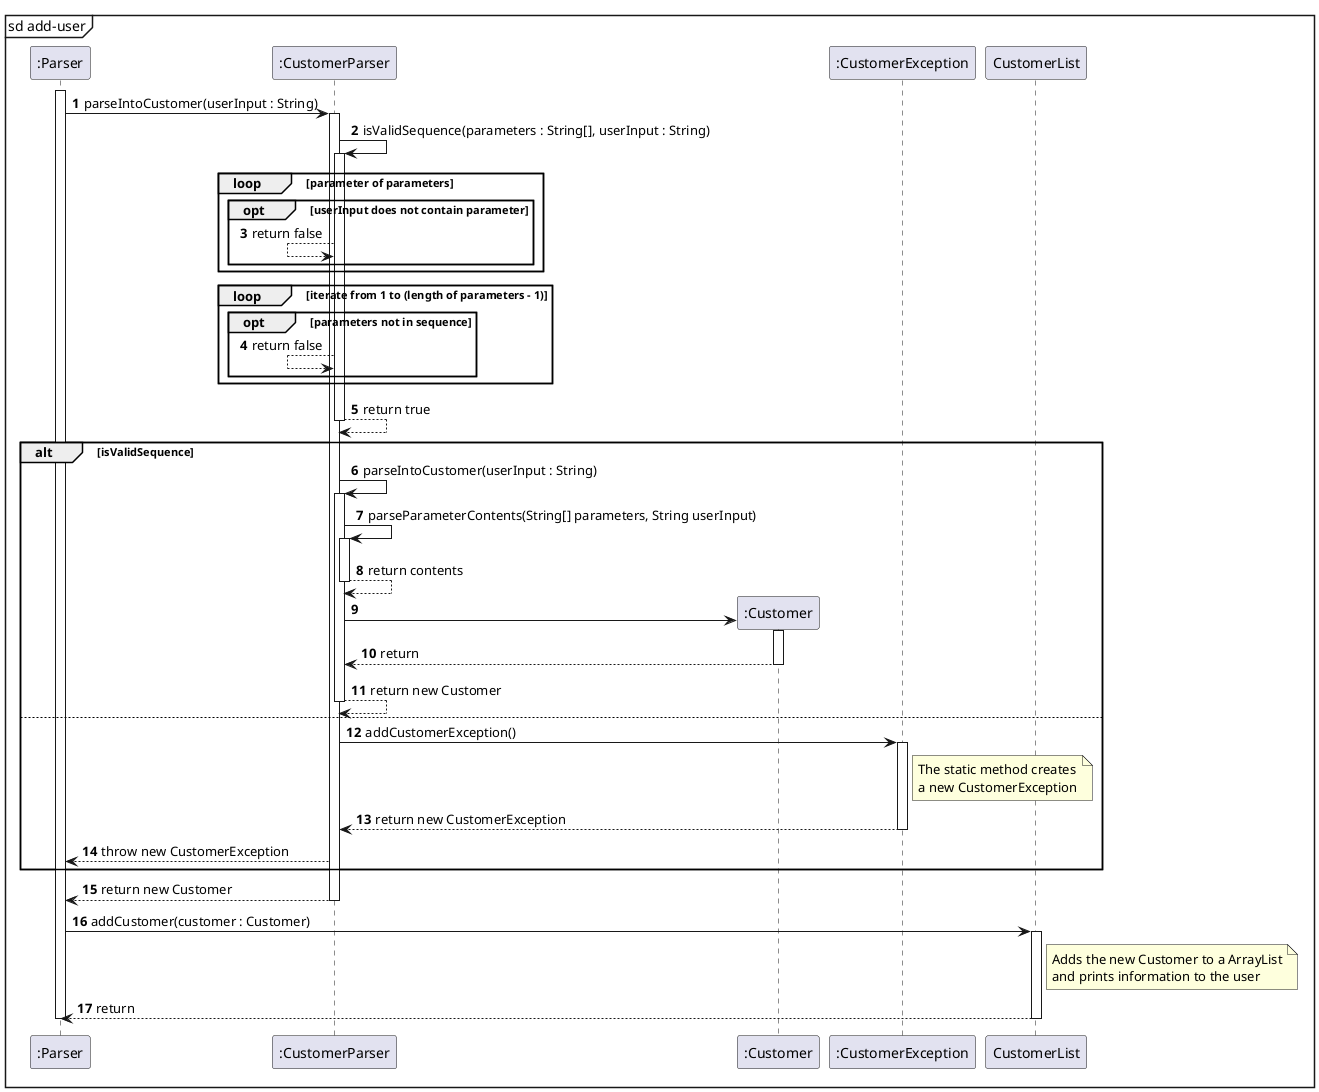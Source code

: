 @startuml
'https://plantuml.com/sequence-diagram

autonumber
mainframe sd add-user
participant ":Parser" as Parser
participant ":CustomerParser" as CustomerParser
participant ":Customer" as Customer
participant ":CustomerException" as CustomerException

activate Parser
Parser -> CustomerParser : parseIntoCustomer(userInput : String)
activate CustomerParser
    CustomerParser -> CustomerParser : isValidSequence(parameters : String[], userInput : String)
    activate CustomerParser
        loop parameter of parameters
            opt userInput does not contain parameter
                CustomerParser <-- CustomerParser : return false
            end opt
        end loop

        loop iterate from 1 to (length of parameters - 1)
            opt parameters not in sequence
                CustomerParser <-- CustomerParser : return false
            end opt
        end loop

        CustomerParser --> CustomerParser : return true
    deactivate CustomerParser

    alt isValidSequence
        CustomerParser -> CustomerParser : parseIntoCustomer(userInput : String)
        activate CustomerParser
            CustomerParser -> CustomerParser :parseParameterContents(String[] parameters, String userInput)
            activate CustomerParser
                CustomerParser --> CustomerParser : return contents
            deactivate CustomerParser
            create Customer

            CustomerParser -> Customer :
            activate Customer
            CustomerParser <-- Customer : return
            deactivate Customer
            CustomerParser --> CustomerParser : return new Customer
        deactivate CustomerParser
    else
        CustomerParser -> CustomerException : addCustomerException()
        activate CustomerException
            note right of CustomerException
                The static method creates
                a new CustomerException
            end note
            CustomerException --> CustomerParser : return new CustomerException
        deactivate CustomerException
        Parser <-- CustomerParser : throw new CustomerException
    end alt
    Parser <-- CustomerParser : return new Customer

deactivate CustomerParser

Parser -> CustomerList : addCustomer(customer : Customer)
note right of CustomerList
    Adds the new Customer to a ArrayList
    and prints information to the user
end note
activate CustomerList
    Parser <-- CustomerList : return
deactivate CustomerList
deactivate Parser
@enduml